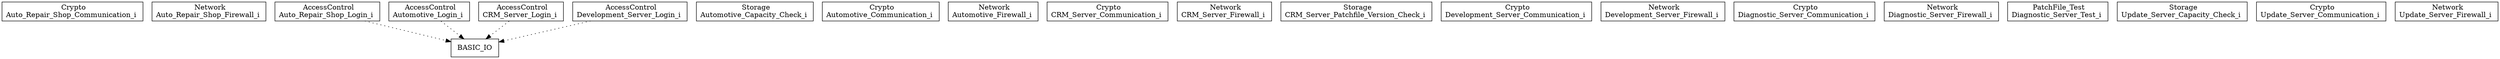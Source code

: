 digraph {
Auto_Repair_Shop_Communication_i [ label=" Crypto\nAuto_Repair_Shop_Communication_i " shape= box ]
Auto_Repair_Shop_Firewall_i [ label=" Network\nAuto_Repair_Shop_Firewall_i " shape= box ]
Auto_Repair_Shop_Login_i [ label=" AccessControl\nAuto_Repair_Shop_Login_i " shape= box ]
Automotive_Capacity_Check_i [ label=" Storage\nAutomotive_Capacity_Check_i " shape= box ]
Automotive_Communication_i [ label=" Crypto\nAutomotive_Communication_i " shape= box ]
Automotive_Firewall_i [ label=" Network\nAutomotive_Firewall_i " shape= box ]
Automotive_Login_i [ label=" AccessControl\nAutomotive_Login_i " shape= box ]
BASIC_IO [ label=" BASIC_IO " shape= box ]
CRM_Server_Communication_i [ label=" Crypto\nCRM_Server_Communication_i " shape= box ]
CRM_Server_Firewall_i [ label=" Network\nCRM_Server_Firewall_i " shape= box ]
CRM_Server_Login_i [ label=" AccessControl\nCRM_Server_Login_i " shape= box ]
CRM_Server_Patchfile_Version_Check_i [ label=" Storage\nCRM_Server_Patchfile_Version_Check_i " shape= box ]
Development_Server_Communication_i [ label=" Crypto\nDevelopment_Server_Communication_i " shape= box ]
Development_Server_Firewall_i [ label=" Network\nDevelopment_Server_Firewall_i " shape= box ]
Development_Server_Login_i [ label=" AccessControl\nDevelopment_Server_Login_i " shape= box ]
Diagnostic_Server_Communication_i [ label=" Crypto\nDiagnostic_Server_Communication_i " shape= box ]
Diagnostic_Server_Firewall_i [ label=" Network\nDiagnostic_Server_Firewall_i " shape= box ]
Diagnostic_Server_Test_i [ label=" PatchFile_Test\nDiagnostic_Server_Test_i " shape= box ]
Update_Server_Capacity_Check_i [ label=" Storage\nUpdate_Server_Capacity_Check_i " shape= box ]
Update_Server_Communication_i [ label=" Crypto\nUpdate_Server_Communication_i " shape= box ]
Update_Server_Firewall_i [ label=" Network\nUpdate_Server_Firewall_i " shape= box ]

"Auto_Repair_Shop_Login_i" -> "BASIC_IO" [style= dotted ]
"Automotive_Login_i" -> "BASIC_IO" [style= dotted ]
"CRM_Server_Login_i" -> "BASIC_IO" [style= dotted ]
"Development_Server_Login_i" -> "BASIC_IO" [style= dotted ]
}
